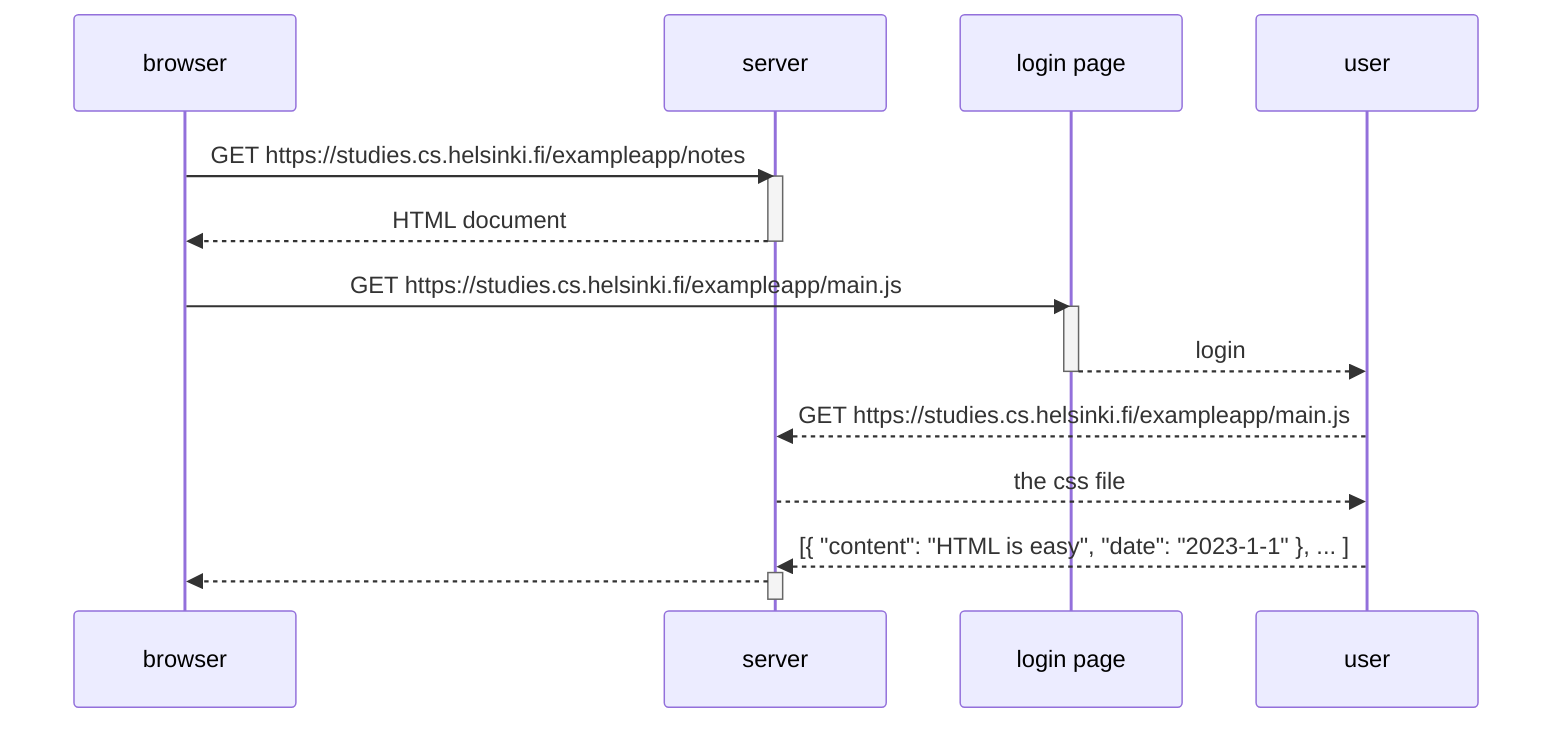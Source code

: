 sequenceDiagram
    participant browser
    participant server
    participant login page
    participant user
    
    browser->>server: GET https://studies.cs.helsinki.fi/exampleapp/notes
    activate server
    server-->>browser: HTML document
    deactivate server
    

    
    browser->>login page: GET https://studies.cs.helsinki.fi/exampleapp/main.js
    activate login page
    login page-->>user: login
    deactivate login page
    
    
    user-->>server:GET https://studies.cs.helsinki.fi/exampleapp/main.js
    server-->>user:the css file
     user-->>server:[{ "content": "HTML is easy", "date": "2023-1-1" }, ... ]

    activate server
    server-->>browser: 
    deactivate server